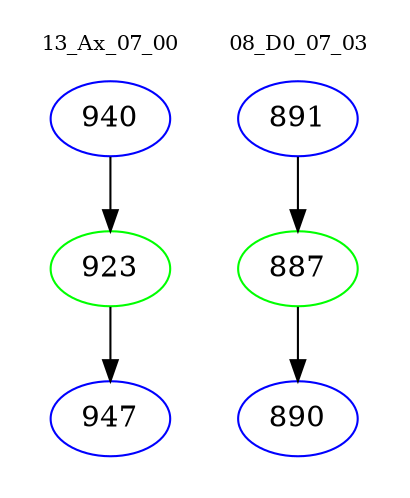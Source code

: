 digraph{
subgraph cluster_0 {
color = white
label = "13_Ax_07_00";
fontsize=10;
T0_940 [label="940", color="blue"]
T0_940 -> T0_923 [color="black"]
T0_923 [label="923", color="green"]
T0_923 -> T0_947 [color="black"]
T0_947 [label="947", color="blue"]
}
subgraph cluster_1 {
color = white
label = "08_D0_07_03";
fontsize=10;
T1_891 [label="891", color="blue"]
T1_891 -> T1_887 [color="black"]
T1_887 [label="887", color="green"]
T1_887 -> T1_890 [color="black"]
T1_890 [label="890", color="blue"]
}
}
